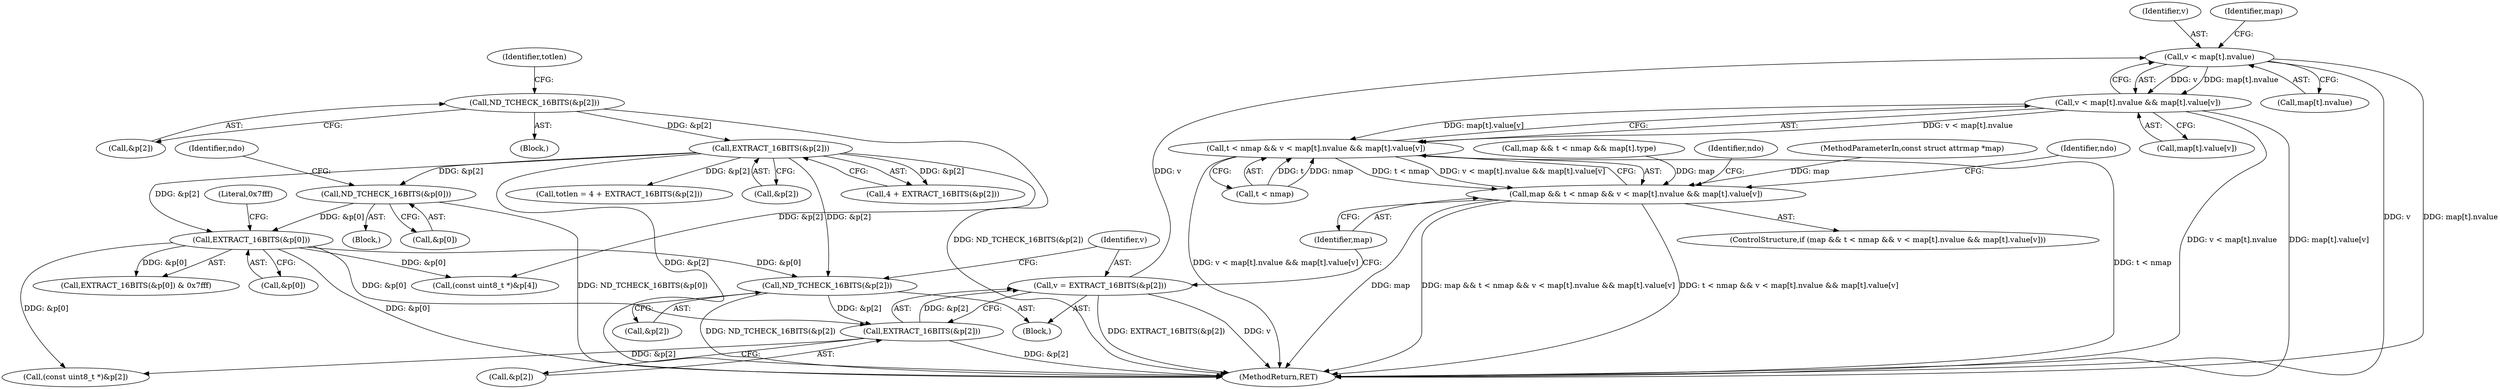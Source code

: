 digraph "0_tcpdump_e0a5a02b0fc1900a69d6c37ed0aab36fb8494e6d_0@array" {
"1000232" [label="(Call,v < map[t].nvalue)"];
"1000217" [label="(Call,v = EXTRACT_16BITS(&p[2]))"];
"1000219" [label="(Call,EXTRACT_16BITS(&p[2]))"];
"1000166" [label="(Call,EXTRACT_16BITS(&p[0]))"];
"1000154" [label="(Call,ND_TCHECK_16BITS(&p[0]))"];
"1000134" [label="(Call,EXTRACT_16BITS(&p[2]))"];
"1000125" [label="(Call,ND_TCHECK_16BITS(&p[2]))"];
"1000212" [label="(Call,ND_TCHECK_16BITS(&p[2]))"];
"1000231" [label="(Call,v < map[t].nvalue && map[t].value[v])"];
"1000227" [label="(Call,t < nmap && v < map[t].nvalue && map[t].value[v])"];
"1000225" [label="(Call,map && t < nmap && v < map[t].nvalue && map[t].value[v])"];
"1000154" [label="(Call,ND_TCHECK_16BITS(&p[0]))"];
"1000135" [label="(Call,&p[2])"];
"1000220" [label="(Call,&p[2])"];
"1000228" [label="(Call,t < nmap)"];
"1000227" [label="(Call,t < nmap && v < map[t].nvalue && map[t].value[v])"];
"1000217" [label="(Call,v = EXTRACT_16BITS(&p[2]))"];
"1000234" [label="(Call,map[t].nvalue)"];
"1000155" [label="(Call,&p[0])"];
"1000224" [label="(ControlStructure,if (map && t < nmap && v < map[t].nvalue && map[t].value[v]))"];
"1000226" [label="(Identifier,map)"];
"1000218" [label="(Identifier,v)"];
"1000171" [label="(Literal,0x7fff)"];
"1000233" [label="(Identifier,v)"];
"1000166" [label="(Call,EXTRACT_16BITS(&p[0]))"];
"1000225" [label="(Call,map && t < nmap && v < map[t].nvalue && map[t].value[v])"];
"1000317" [label="(MethodReturn,RET)"];
"1000239" [label="(Call,map[t].value[v])"];
"1000213" [label="(Call,&p[2])"];
"1000219" [label="(Call,EXTRACT_16BITS(&p[2]))"];
"1000161" [label="(Identifier,ndo)"];
"1000125" [label="(Call,ND_TCHECK_16BITS(&p[2]))"];
"1000131" [label="(Identifier,totlen)"];
"1000104" [label="(MethodParameterIn,const struct attrmap *map)"];
"1000242" [label="(Identifier,map)"];
"1000248" [label="(Identifier,ndo)"];
"1000264" [label="(Call,(const uint8_t *)&p[2])"];
"1000232" [label="(Call,v < map[t].nvalue)"];
"1000173" [label="(Call,map && t < nmap && map[t].type)"];
"1000132" [label="(Call,4 + EXTRACT_16BITS(&p[2]))"];
"1000212" [label="(Call,ND_TCHECK_16BITS(&p[2]))"];
"1000207" [label="(Block,)"];
"1000165" [label="(Call,EXTRACT_16BITS(&p[0]) & 0x7fff)"];
"1000291" [label="(Call,(const uint8_t *)&p[4])"];
"1000231" [label="(Call,v < map[t].nvalue && map[t].value[v])"];
"1000106" [label="(Block,)"];
"1000263" [label="(Identifier,ndo)"];
"1000130" [label="(Call,totlen = 4 + EXTRACT_16BITS(&p[2]))"];
"1000124" [label="(Block,)"];
"1000126" [label="(Call,&p[2])"];
"1000167" [label="(Call,&p[0])"];
"1000134" [label="(Call,EXTRACT_16BITS(&p[2]))"];
"1000232" -> "1000231"  [label="AST: "];
"1000232" -> "1000234"  [label="CFG: "];
"1000233" -> "1000232"  [label="AST: "];
"1000234" -> "1000232"  [label="AST: "];
"1000242" -> "1000232"  [label="CFG: "];
"1000231" -> "1000232"  [label="CFG: "];
"1000232" -> "1000317"  [label="DDG: v"];
"1000232" -> "1000317"  [label="DDG: map[t].nvalue"];
"1000232" -> "1000231"  [label="DDG: v"];
"1000232" -> "1000231"  [label="DDG: map[t].nvalue"];
"1000217" -> "1000232"  [label="DDG: v"];
"1000217" -> "1000207"  [label="AST: "];
"1000217" -> "1000219"  [label="CFG: "];
"1000218" -> "1000217"  [label="AST: "];
"1000219" -> "1000217"  [label="AST: "];
"1000226" -> "1000217"  [label="CFG: "];
"1000217" -> "1000317"  [label="DDG: EXTRACT_16BITS(&p[2])"];
"1000217" -> "1000317"  [label="DDG: v"];
"1000219" -> "1000217"  [label="DDG: &p[2]"];
"1000219" -> "1000220"  [label="CFG: "];
"1000220" -> "1000219"  [label="AST: "];
"1000219" -> "1000317"  [label="DDG: &p[2]"];
"1000166" -> "1000219"  [label="DDG: &p[0]"];
"1000212" -> "1000219"  [label="DDG: &p[2]"];
"1000219" -> "1000264"  [label="DDG: &p[2]"];
"1000166" -> "1000165"  [label="AST: "];
"1000166" -> "1000167"  [label="CFG: "];
"1000167" -> "1000166"  [label="AST: "];
"1000171" -> "1000166"  [label="CFG: "];
"1000166" -> "1000317"  [label="DDG: &p[0]"];
"1000166" -> "1000165"  [label="DDG: &p[0]"];
"1000154" -> "1000166"  [label="DDG: &p[0]"];
"1000134" -> "1000166"  [label="DDG: &p[2]"];
"1000166" -> "1000212"  [label="DDG: &p[0]"];
"1000166" -> "1000264"  [label="DDG: &p[0]"];
"1000166" -> "1000291"  [label="DDG: &p[0]"];
"1000154" -> "1000106"  [label="AST: "];
"1000154" -> "1000155"  [label="CFG: "];
"1000155" -> "1000154"  [label="AST: "];
"1000161" -> "1000154"  [label="CFG: "];
"1000154" -> "1000317"  [label="DDG: ND_TCHECK_16BITS(&p[0])"];
"1000134" -> "1000154"  [label="DDG: &p[2]"];
"1000134" -> "1000132"  [label="AST: "];
"1000134" -> "1000135"  [label="CFG: "];
"1000135" -> "1000134"  [label="AST: "];
"1000132" -> "1000134"  [label="CFG: "];
"1000134" -> "1000317"  [label="DDG: &p[2]"];
"1000134" -> "1000130"  [label="DDG: &p[2]"];
"1000134" -> "1000132"  [label="DDG: &p[2]"];
"1000125" -> "1000134"  [label="DDG: &p[2]"];
"1000134" -> "1000212"  [label="DDG: &p[2]"];
"1000134" -> "1000291"  [label="DDG: &p[2]"];
"1000125" -> "1000124"  [label="AST: "];
"1000125" -> "1000126"  [label="CFG: "];
"1000126" -> "1000125"  [label="AST: "];
"1000131" -> "1000125"  [label="CFG: "];
"1000125" -> "1000317"  [label="DDG: ND_TCHECK_16BITS(&p[2])"];
"1000212" -> "1000207"  [label="AST: "];
"1000212" -> "1000213"  [label="CFG: "];
"1000213" -> "1000212"  [label="AST: "];
"1000218" -> "1000212"  [label="CFG: "];
"1000212" -> "1000317"  [label="DDG: ND_TCHECK_16BITS(&p[2])"];
"1000231" -> "1000227"  [label="AST: "];
"1000231" -> "1000239"  [label="CFG: "];
"1000239" -> "1000231"  [label="AST: "];
"1000227" -> "1000231"  [label="CFG: "];
"1000231" -> "1000317"  [label="DDG: v < map[t].nvalue"];
"1000231" -> "1000317"  [label="DDG: map[t].value[v]"];
"1000231" -> "1000227"  [label="DDG: v < map[t].nvalue"];
"1000231" -> "1000227"  [label="DDG: map[t].value[v]"];
"1000227" -> "1000225"  [label="AST: "];
"1000227" -> "1000228"  [label="CFG: "];
"1000228" -> "1000227"  [label="AST: "];
"1000225" -> "1000227"  [label="CFG: "];
"1000227" -> "1000317"  [label="DDG: v < map[t].nvalue && map[t].value[v]"];
"1000227" -> "1000317"  [label="DDG: t < nmap"];
"1000227" -> "1000225"  [label="DDG: t < nmap"];
"1000227" -> "1000225"  [label="DDG: v < map[t].nvalue && map[t].value[v]"];
"1000228" -> "1000227"  [label="DDG: t"];
"1000228" -> "1000227"  [label="DDG: nmap"];
"1000225" -> "1000224"  [label="AST: "];
"1000225" -> "1000226"  [label="CFG: "];
"1000226" -> "1000225"  [label="AST: "];
"1000248" -> "1000225"  [label="CFG: "];
"1000263" -> "1000225"  [label="CFG: "];
"1000225" -> "1000317"  [label="DDG: map && t < nmap && v < map[t].nvalue && map[t].value[v]"];
"1000225" -> "1000317"  [label="DDG: t < nmap && v < map[t].nvalue && map[t].value[v]"];
"1000225" -> "1000317"  [label="DDG: map"];
"1000173" -> "1000225"  [label="DDG: map"];
"1000104" -> "1000225"  [label="DDG: map"];
}

